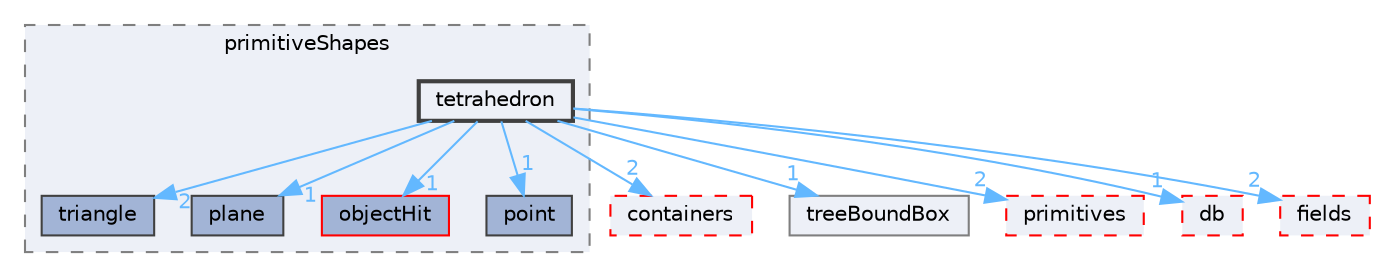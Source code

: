 digraph "src/OpenFOAM/meshes/primitiveShapes/tetrahedron"
{
 // LATEX_PDF_SIZE
  bgcolor="transparent";
  edge [fontname=Helvetica,fontsize=10,labelfontname=Helvetica,labelfontsize=10];
  node [fontname=Helvetica,fontsize=10,shape=box,height=0.2,width=0.4];
  compound=true
  subgraph clusterdir_a36ac568b20b0ed2190ed53a491bc296 {
    graph [ bgcolor="#edf0f7", pencolor="grey50", label="primitiveShapes", fontname=Helvetica,fontsize=10 style="filled,dashed", URL="dir_a36ac568b20b0ed2190ed53a491bc296.html",tooltip=""]
  dir_5ea6c01523c496de67b64831bf8ebd87 [label="triangle", fillcolor="#a2b4d6", color="grey25", style="filled", URL="dir_5ea6c01523c496de67b64831bf8ebd87.html",tooltip=""];
  dir_77052ec8787433c172f9ae2c57230bbf [label="plane", fillcolor="#a2b4d6", color="grey25", style="filled", URL="dir_77052ec8787433c172f9ae2c57230bbf.html",tooltip=""];
  dir_7bcf26a537537c6a3ac3b09fc24af38a [label="objectHit", fillcolor="#a2b4d6", color="red", style="filled", URL="dir_7bcf26a537537c6a3ac3b09fc24af38a.html",tooltip=""];
  dir_cb34e2eea6ae8af2554e1d80aff9f166 [label="point", fillcolor="#a2b4d6", color="grey25", style="filled", URL="dir_cb34e2eea6ae8af2554e1d80aff9f166.html",tooltip=""];
  dir_83c661a822c9d0b87c814cb81f69cc0b [label="tetrahedron", fillcolor="#edf0f7", color="grey25", style="filled,bold", URL="dir_83c661a822c9d0b87c814cb81f69cc0b.html",tooltip=""];
  }
  dir_19d0872053bde092be81d7fe3f56cbf7 [label="containers", fillcolor="#edf0f7", color="red", style="filled,dashed", URL="dir_19d0872053bde092be81d7fe3f56cbf7.html",tooltip=""];
  dir_1f530ada57a4a279acf004c5b0e2ff41 [label="treeBoundBox", fillcolor="#edf0f7", color="grey50", style="filled", URL="dir_1f530ada57a4a279acf004c5b0e2ff41.html",tooltip=""];
  dir_3e50f45338116b169052b428016851aa [label="primitives", fillcolor="#edf0f7", color="red", style="filled,dashed", URL="dir_3e50f45338116b169052b428016851aa.html",tooltip=""];
  dir_63c634f7a7cfd679ac26c67fb30fc32f [label="db", fillcolor="#edf0f7", color="red", style="filled,dashed", URL="dir_63c634f7a7cfd679ac26c67fb30fc32f.html",tooltip=""];
  dir_962442b8f989d5529fab5e0f0e4ffb74 [label="fields", fillcolor="#edf0f7", color="red", style="filled,dashed", URL="dir_962442b8f989d5529fab5e0f0e4ffb74.html",tooltip=""];
  dir_83c661a822c9d0b87c814cb81f69cc0b->dir_19d0872053bde092be81d7fe3f56cbf7 [headlabel="2", labeldistance=1.5 headhref="dir_003991_000669.html" href="dir_003991_000669.html" color="steelblue1" fontcolor="steelblue1"];
  dir_83c661a822c9d0b87c814cb81f69cc0b->dir_1f530ada57a4a279acf004c5b0e2ff41 [headlabel="1", labeldistance=1.5 headhref="dir_003991_004114.html" href="dir_003991_004114.html" color="steelblue1" fontcolor="steelblue1"];
  dir_83c661a822c9d0b87c814cb81f69cc0b->dir_3e50f45338116b169052b428016851aa [headlabel="2", labeldistance=1.5 headhref="dir_003991_003069.html" href="dir_003991_003069.html" color="steelblue1" fontcolor="steelblue1"];
  dir_83c661a822c9d0b87c814cb81f69cc0b->dir_5ea6c01523c496de67b64831bf8ebd87 [headlabel="2", labeldistance=1.5 headhref="dir_003991_004118.html" href="dir_003991_004118.html" color="steelblue1" fontcolor="steelblue1"];
  dir_83c661a822c9d0b87c814cb81f69cc0b->dir_63c634f7a7cfd679ac26c67fb30fc32f [headlabel="1", labeldistance=1.5 headhref="dir_003991_000817.html" href="dir_003991_000817.html" color="steelblue1" fontcolor="steelblue1"];
  dir_83c661a822c9d0b87c814cb81f69cc0b->dir_77052ec8787433c172f9ae2c57230bbf [headlabel="1", labeldistance=1.5 headhref="dir_003991_002924.html" href="dir_003991_002924.html" color="steelblue1" fontcolor="steelblue1"];
  dir_83c661a822c9d0b87c814cb81f69cc0b->dir_7bcf26a537537c6a3ac3b09fc24af38a [headlabel="1", labeldistance=1.5 headhref="dir_003991_002656.html" href="dir_003991_002656.html" color="steelblue1" fontcolor="steelblue1"];
  dir_83c661a822c9d0b87c814cb81f69cc0b->dir_962442b8f989d5529fab5e0f0e4ffb74 [headlabel="2", labeldistance=1.5 headhref="dir_003991_001335.html" href="dir_003991_001335.html" color="steelblue1" fontcolor="steelblue1"];
  dir_83c661a822c9d0b87c814cb81f69cc0b->dir_cb34e2eea6ae8af2554e1d80aff9f166 [headlabel="1", labeldistance=1.5 headhref="dir_003991_002934.html" href="dir_003991_002934.html" color="steelblue1" fontcolor="steelblue1"];
}
